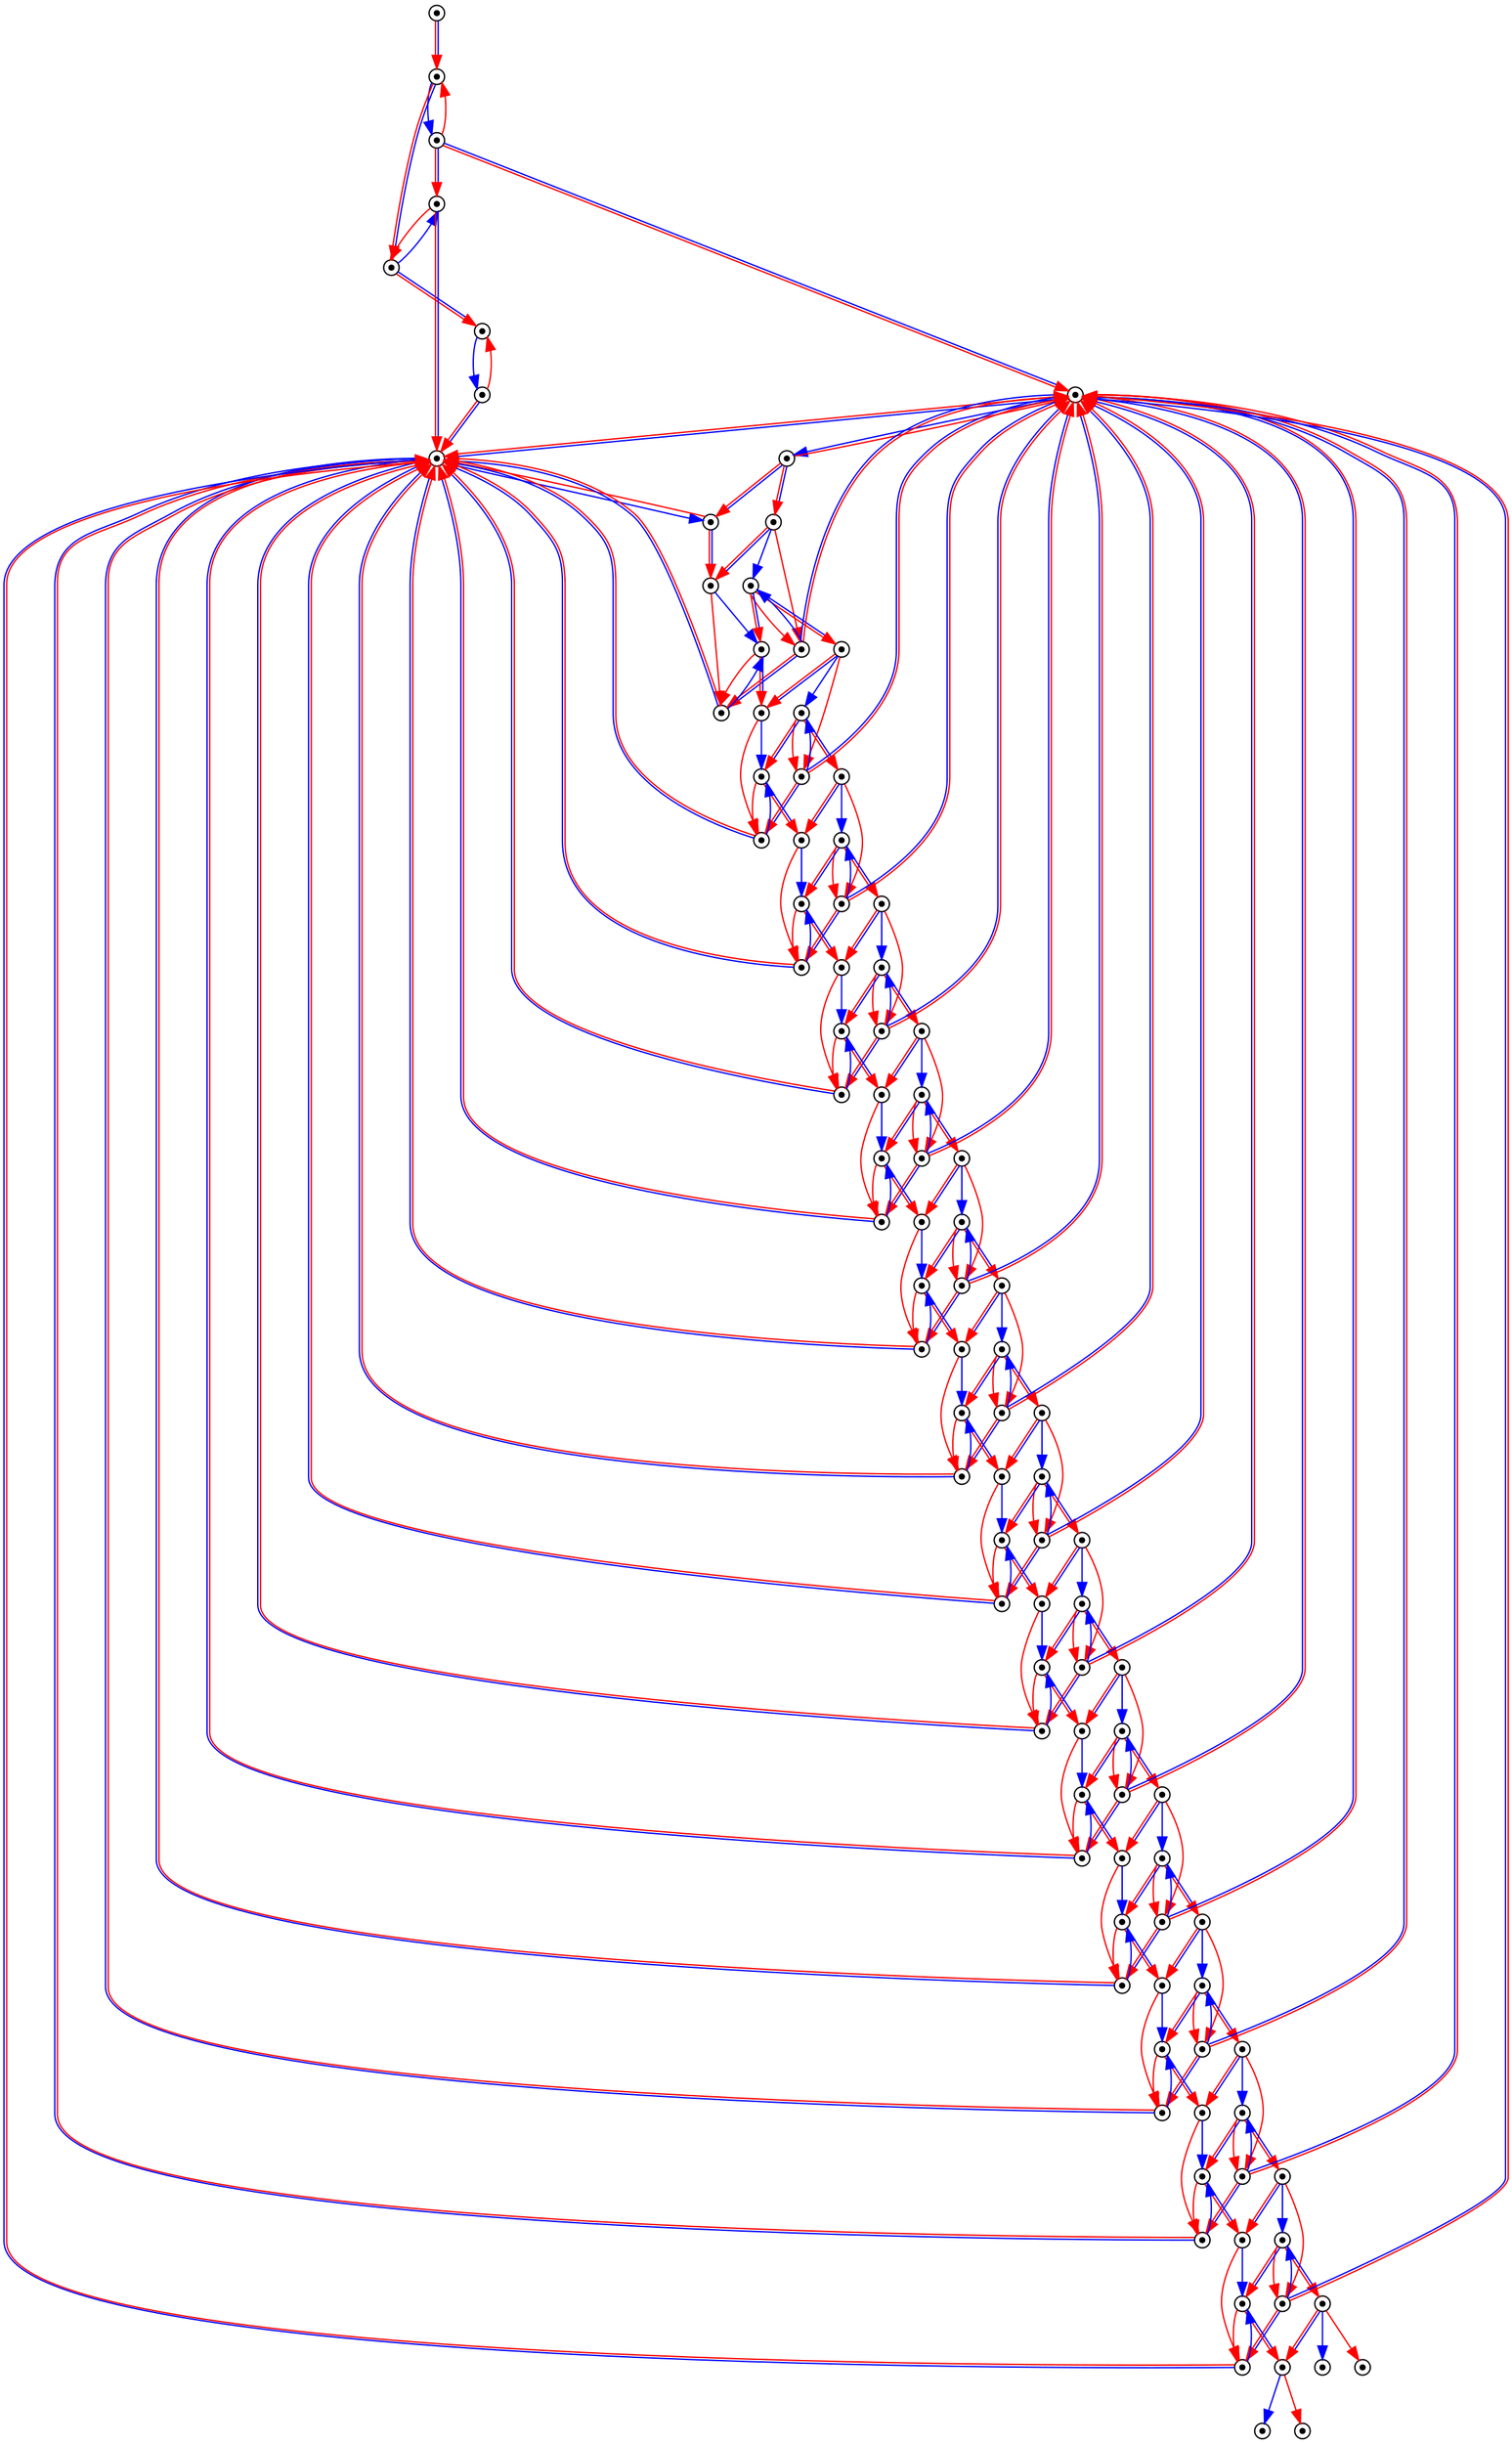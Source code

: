 digraph G {
Player1X1XGround0X1XSausage00X1XSausage20X1XIsland0X1XSausage10X1X		[ label="" shape=point peripheries=2 ];
Player1X1XGround0X1XSausage01X2XSausage20X1XIsland0X1XSausage10X1X		[ label="" shape=point peripheries=2 ];
Player1X1XGround0X1XSausage01X2XSausage20X1XIsland2X1XSausage10X1X		[ label="" shape=point peripheries=2 ];
Player1X1XGround0X1XSausage01X2XSausage21X2XIsland0X1XSausage10X1X		[ label="" shape=point peripheries=2 ];
Player1X1XGround0X1XSausage01X2XSausage21X2XIsland2X1XSausage10X1X		[ label="" shape=point peripheries=2 ];
Player1X1XGround0X1XSausage01X2XSausage20X1XIsland2X1XSausage12X2X		[ label="" shape=point peripheries=2 ];
Player1X1XGround0X1XSausage01X2XSausage21X2XIsland0X1XSausage11X0X		[ label="" shape=point peripheries=2 ];
Player1X1XGround0X1XSausage01X2XSausage21X2XIsland2X1XSausage12X2X		[ label="" shape=point peripheries=2 ];
Player1X1XGround0X1XSausage01X2XSausage20X1XIsland3X1XSausage12X2X		[ label="" shape=point peripheries=2 ];
Player1X1XGround0X1XSausage01X2XSausage21X2XIsland2X1XSausage11X0X		[ label="" shape=point peripheries=2 ];
Player1X1XGround0X1XSausage01X2XSausage21X2XIsland3X1XSausage12X2X		[ label="" shape=point peripheries=2 ];
Player1X1XGround0X1XSausage01X2XSausage20X1XIsland3X1XSausage13X2X		[ label="" shape=point peripheries=2 ];
Player1X1XGround0X1XSausage01X2XSausage21X2XIsland3X1XSausage13X2X		[ label="" shape=point peripheries=2 ];
Player1X1XGround0X1XSausage01X2XSausage20X1XIsland4X1XSausage13X2X		[ label="" shape=point peripheries=2 ];
Player1X1XGround0X1XSausage01X2XSausage20X1XIsland2X1XSausage13X2X		[ label="" shape=point peripheries=2 ];
Player1X1XGround0X1XSausage01X2XSausage21X2XIsland4X1XSausage13X2X		[ label="" shape=point peripheries=2 ];
Player1X1XGround0X1XSausage01X2XSausage21X2XIsland2X1XSausage13X2X		[ label="" shape=point peripheries=2 ];
Player1X1XGround0X1XSausage01X2XSausage20X1XIsland4X1XSausage14X2X		[ label="" shape=point peripheries=2 ];
Player1X1XGround0X1XSausage01X2XSausage21X2XIsland4X1XSausage14X2X		[ label="" shape=point peripheries=2 ];
Player1X1XGround0X1XSausage01X2XSausage20X1XIsland5X1XSausage14X2X		[ label="" shape=point peripheries=2 ];
Player1X1XGround0X1XSausage01X2XSausage20X1XIsland2X1XSausage14X2X		[ label="" shape=point peripheries=2 ];
Player1X1XGround0X1XSausage01X2XSausage21X2XIsland5X1XSausage14X2X		[ label="" shape=point peripheries=2 ];
Player1X1XGround0X1XSausage01X2XSausage21X2XIsland2X1XSausage14X2X		[ label="" shape=point peripheries=2 ];
Player1X1XGround0X1XSausage01X2XSausage20X1XIsland5X1XSausage15X2X		[ label="" shape=point peripheries=2 ];
Player1X1XGround0X1XSausage01X2XSausage21X2XIsland5X1XSausage15X2X		[ label="" shape=point peripheries=2 ];
Player1X1XGround0X1XSausage01X2XSausage20X1XIsland6X1XSausage15X2X		[ label="" shape=point peripheries=2 ];
Player1X1XGround0X1XSausage01X2XSausage20X1XIsland2X1XSausage15X2X		[ label="" shape=point peripheries=2 ];
Player1X1XGround0X1XSausage01X2XSausage21X2XIsland6X1XSausage15X2X		[ label="" shape=point peripheries=2 ];
Player1X1XGround0X1XSausage01X2XSausage21X2XIsland2X1XSausage15X2X		[ label="" shape=point peripheries=2 ];
Player1X1XGround0X1XSausage01X2XSausage20X1XIsland6X1XSausage16X2X		[ label="" shape=point peripheries=2 ];
Player1X1XGround0X1XSausage01X2XSausage21X2XIsland6X1XSausage16X2X		[ label="" shape=point peripheries=2 ];
Player1X1XGround0X1XSausage01X2XSausage20X1XIsland7X1XSausage16X2X		[ label="" shape=point peripheries=2 ];
Player1X1XGround0X1XSausage01X2XSausage20X1XIsland2X1XSausage16X2X		[ label="" shape=point peripheries=2 ];
Player1X1XGround0X1XSausage01X2XSausage21X2XIsland7X1XSausage16X2X		[ label="" shape=point peripheries=2 ];
Player1X1XGround0X1XSausage01X2XSausage21X2XIsland2X1XSausage16X2X		[ label="" shape=point peripheries=2 ];
Player1X1XGround0X1XSausage01X2XSausage20X1XIsland7X1XSausage17X2X		[ label="" shape=point peripheries=2 ];
Player1X1XGround0X1XSausage01X2XSausage21X2XIsland7X1XSausage17X2X		[ label="" shape=point peripheries=2 ];
Player1X1XGround0X1XSausage01X2XSausage20X1XIsland8X1XSausage17X2X		[ label="" shape=point peripheries=2 ];
Player1X1XGround0X1XSausage01X2XSausage20X1XIsland2X1XSausage17X2X		[ label="" shape=point peripheries=2 ];
Player1X1XGround0X1XSausage01X2XSausage21X2XIsland8X1XSausage17X2X		[ label="" shape=point peripheries=2 ];
Player1X1XGround0X1XSausage01X2XSausage21X2XIsland2X1XSausage17X2X		[ label="" shape=point peripheries=2 ];
Player1X1XGround0X1XSausage01X2XSausage20X1XIsland8X1XSausage18X2X		[ label="" shape=point peripheries=2 ];
Player1X1XGround0X1XSausage01X2XSausage21X2XIsland8X1XSausage18X2X		[ label="" shape=point peripheries=2 ];
Player1X1XGround0X1XSausage01X2XSausage20X1XIsland9X1XSausage18X2X		[ label="" shape=point peripheries=2 ];
Player1X1XGround0X1XSausage01X2XSausage20X1XIsland2X1XSausage18X2X		[ label="" shape=point peripheries=2 ];
Player1X1XGround0X1XSausage01X2XSausage21X2XIsland9X1XSausage18X2X		[ label="" shape=point peripheries=2 ];
Player1X1XGround0X1XSausage01X2XSausage21X2XIsland2X1XSausage18X2X		[ label="" shape=point peripheries=2 ];
Player1X1XGround0X1XSausage01X2XSausage20X1XIsland9X1XSausage19X2X		[ label="" shape=point peripheries=2 ];
Player1X1XGround0X1XSausage01X2XSausage21X2XIsland9X1XSausage19X2X		[ label="" shape=point peripheries=2 ];
Player1X1XGround0X1XSausage01X2XSausage20X1XIsland10X1XSausage19X2X		[ label="" shape=point peripheries=2 ];
Player1X1XGround0X1XSausage01X2XSausage20X1XIsland2X1XSausage19X2X		[ label="" shape=point peripheries=2 ];
Player1X1XGround0X1XSausage01X2XSausage21X2XIsland10X1XSausage19X2X		[ label="" shape=point peripheries=2 ];
Player1X1XGround0X1XSausage01X2XSausage21X2XIsland2X1XSausage19X2X		[ label="" shape=point peripheries=2 ];
Player1X1XGround0X1XSausage01X2XSausage20X1XIsland10X1XSausage110X2X		[ label="" shape=point peripheries=2 ];
Player1X1XGround0X1XSausage01X2XSausage21X2XIsland10X1XSausage110X2X		[ label="" shape=point peripheries=2 ];
Player1X1XGround0X1XSausage01X2XSausage20X1XIsland11X1XSausage110X2X		[ label="" shape=point peripheries=2 ];
Player1X1XGround0X1XSausage01X2XSausage20X1XIsland2X1XSausage110X2X		[ label="" shape=point peripheries=2 ];
Player1X1XGround0X1XSausage01X2XSausage21X2XIsland11X1XSausage110X2X		[ label="" shape=point peripheries=2 ];
Player1X1XGround0X1XSausage01X2XSausage21X2XIsland2X1XSausage110X2X		[ label="" shape=point peripheries=2 ];
Player1X1XGround0X1XSausage01X2XSausage20X1XIsland11X1XSausage111X2X		[ label="" shape=point peripheries=2 ];
Player1X1XGround0X1XSausage01X2XSausage21X2XIsland11X1XSausage111X2X		[ label="" shape=point peripheries=2 ];
Player1X1XGround0X1XSausage01X2XSausage20X1XIsland12X1XSausage111X2X		[ label="" shape=point peripheries=2 ];
Player1X1XGround0X1XSausage01X2XSausage20X1XIsland2X1XSausage111X2X		[ label="" shape=point peripheries=2 ];
Player1X1XGround0X1XSausage01X2XSausage21X2XIsland12X1XSausage111X2X		[ label="" shape=point peripheries=2 ];
Player1X1XGround0X1XSausage01X2XSausage21X2XIsland2X1XSausage111X2X		[ label="" shape=point peripheries=2 ];
Player1X1XGround0X1XSausage01X2XSausage20X1XIsland12X1XSausage112X2X		[ label="" shape=point peripheries=2 ];
Player1X1XGround0X1XSausage01X2XSausage21X2XIsland12X1XSausage112X2X		[ label="" shape=point peripheries=2 ];
Player1X1XGround0X1XSausage01X2XSausage20X1XIsland13X1XSausage112X2X		[ label="" shape=point peripheries=2 ];
Player1X1XGround0X1XSausage01X2XSausage20X1XIsland2X1XSausage112X2X		[ label="" shape=point peripheries=2 ];
Player1X1XGround0X1XSausage01X2XSausage21X2XIsland13X1XSausage112X2X		[ label="" shape=point peripheries=2 ];
Player1X1XGround0X1XSausage01X2XSausage21X2XIsland2X1XSausage112X2X		[ label="" shape=point peripheries=2 ];
Player1X1XGround0X1XSausage01X2XSausage20X1XIsland13X1XSausage113X2X		[ label="" shape=point peripheries=2 ];
Player1X1XGround0X1XSausage01X2XSausage21X2XIsland13X1XSausage113X2X		[ label="" shape=point peripheries=2 ];
Player1X1XGround0X1XSausage01X2XSausage20X1XIsland14X1XSausage113X2X		[ label="" shape=point peripheries=2 ];
Player1X1XGround0X1XSausage01X2XSausage20X1XIsland2X1XSausage113X2X		[ label="" shape=point peripheries=2 ];
Player1X1XGround0X1XSausage01X2XSausage21X2XIsland14X1XSausage113X2X		[ label="" shape=point peripheries=2 ];
Player1X1XGround0X1XSausage01X2XSausage21X2XIsland2X1XSausage113X2X		[ label="" shape=point peripheries=2 ];
Player1X1XGround0X1XSausage01X2XSausage20X1XIsland14X1XSausage114X2X		[ label="" shape=point peripheries=2 ];
Player1X1XGround0X1XSausage01X2XSausage21X2XIsland14X1XSausage114X2X		[ label="" shape=point peripheries=2 ];
Player1X1XGround0X1XSausage01X2XSausage20X1XIsland15X1XSausage114X2X		[ label="" shape=point peripheries=2 ];
Player1X1XGround0X1XSausage01X2XSausage20X1XIsland2X1XSausage114X2X		[ label="" shape=point peripheries=2 ];
Player1X1XGround0X1XSausage01X2XSausage21X2XIsland15X1XSausage114X2X		[ label="" shape=point peripheries=2 ];
Player1X1XGround0X1XSausage01X2XSausage21X2XIsland2X1XSausage114X2X		[ label="" shape=point peripheries=2 ];
Player1X1XGround0X1XSausage01X2XSausage20X1XIsland15X1XSausage115X2X		[ label="" shape=point peripheries=2 ];
Player1X1XGround0X1XSausage01X2XSausage21X2XIsland15X1XSausage115X2X		[ label="" shape=point peripheries=2 ];
Player1X1XGround0X1XSausage01X2XSausage20X1XIsland16X1XSausage115X2X		[ label="" shape=point peripheries=2 ];
Player1X1XGround0X1XSausage01X2XSausage20X1XIsland2X1XSausage115X2X		[ label="" shape=point peripheries=2 ];
Player1X1XGround0X1XSausage01X2XSausage21X2XIsland16X1XSausage115X2X		[ label="" shape=point peripheries=2 ];
Player1X1XGround0X1XSausage01X2XSausage21X2XIsland2X1XSausage115X2X		[ label="" shape=point peripheries=2 ];
Player1X1XGround0X1XSausage01X2XSausage20X1XIsland16X1XSausage116X2X		[ label="" shape=point peripheries=2 ];
Player1X1XGround0X1XSausage01X2XSausage21X2XIsland16X1XSausage116X2X		[ label="" shape=point peripheries=2 ];
Player1X1XGround0X1XSausage01X2XSausage20X1XIsland17X1XSausage116X2X		[ label="" shape=point peripheries=2 ];
Player1X1XGround0X1XSausage01X2XSausage20X1XIsland2X1XSausage116X2X		[ label="" shape=point peripheries=2 ];
Player1X1XGround0X1XSausage01X2XSausage21X2XIsland17X1XSausage116X2X		[ label="" shape=point peripheries=2 ];
Player1X1XGround0X1XSausage01X2XSausage21X2XIsland2X1XSausage116X2X		[ label="" shape=point peripheries=2 ];
Player1X1XGround0X1XSausage01X2XSausage20X1XIsland17X1XSausage117X2X		[ label="" shape=point peripheries=2 ];
Player1X1XGround0X1XSausage01X2XSausage21X2XIsland17X1XSausage117X2X		[ label="" shape=point peripheries=2 ];
Player1X1XGround0X1XSausage01X2XSausage20X1XIsland18X1XSausage117X2X		[ label="" shape=point peripheries=2 ];
Player1X1XGround0X1XSausage01X2XSausage20X1XIsland2X1XSausage117X2X		[ label="" shape=point peripheries=2 ];
Player1X1XGround0X1XSausage01X2XSausage21X2XIsland18X1XSausage117X2X		[ label="" shape=point peripheries=2 ];
Player1X1XGround0X1XSausage01X2XSausage21X2XIsland2X1XSausage117X2X		[ label="" shape=point peripheries=2 ];
	"Player1X1XGround0X1XSausage00X1XSausage20X1XIsland0X1XSausage10X1X" -> "Player1X1XGround0X1XSausage01X2XSausage20X1XIsland0X1XSausage10X1X"[ color="red:blue" ];
	"Player1X1XGround0X1XSausage01X2XSausage20X1XIsland0X1XSausage10X1X" -> "Player1X1XGround0X1XSausage01X2XSausage20X1XIsland2X1XSausage10X1X"[ color=blue ];
	"Player1X1XGround0X1XSausage01X2XSausage20X1XIsland0X1XSausage10X1X" -> "Player1X1XGround0X1XSausage01X2XSausage21X2XIsland0X1XSausage10X1X"[ color="red:blue" ];
	"Player1X1XGround0X1XSausage01X2XSausage20X1XIsland2X1XSausage10X1X" -> "Player1X1XGround0X1XSausage01X2XSausage20X1XIsland0X1XSausage10X1X"[ color=red ];
	"Player1X1XGround0X1XSausage01X2XSausage20X1XIsland2X1XSausage10X1X" -> "Player1X1XGround0X1XSausage01X2XSausage21X2XIsland2X1XSausage10X1X"[ color="red:blue" ];
	"Player1X1XGround0X1XSausage01X2XSausage20X1XIsland2X1XSausage10X1X" -> "Player1X1XGround0X1XSausage01X2XSausage20X1XIsland2X1XSausage12X2X"[ color="red:blue" ];
	"Player1X1XGround0X1XSausage01X2XSausage21X2XIsland0X1XSausage10X1X" -> "Player1X1XGround0X1XSausage01X2XSausage21X2XIsland2X1XSausage10X1X"[ color=blue ];
	"Player1X1XGround0X1XSausage01X2XSausage21X2XIsland0X1XSausage10X1X" -> "Player1X1XGround0X1XSausage01X2XSausage21X2XIsland0X1XSausage11X0X"[ color="red:blue" ];
	"Player1X1XGround0X1XSausage01X2XSausage21X2XIsland2X1XSausage10X1X" -> "Player1X1XGround0X1XSausage01X2XSausage21X2XIsland0X1XSausage10X1X"[ color=red ];
	"Player1X1XGround0X1XSausage01X2XSausage21X2XIsland2X1XSausage10X1X" -> "Player1X1XGround0X1XSausage01X2XSausage21X2XIsland2X1XSausage12X2X"[ color="red:blue" ];
	"Player1X1XGround0X1XSausage01X2XSausage20X1XIsland2X1XSausage12X2X" -> "Player1X1XGround0X1XSausage01X2XSausage20X1XIsland3X1XSausage12X2X"[ color=blue ];
	"Player1X1XGround0X1XSausage01X2XSausage20X1XIsland2X1XSausage12X2X" -> "Player1X1XGround0X1XSausage01X2XSausage21X2XIsland2X1XSausage12X2X"[ color="red:blue" ];
	"Player1X1XGround0X1XSausage01X2XSausage21X2XIsland0X1XSausage11X0X" -> "Player1X1XGround0X1XSausage01X2XSausage21X2XIsland2X1XSausage11X0X"[ color=blue ];
	"Player1X1XGround0X1XSausage01X2XSausage21X2XIsland2X1XSausage12X2X" -> "Player1X1XGround0X1XSausage01X2XSausage21X2XIsland3X1XSausage12X2X"[ color=blue ];
	"Player1X1XGround0X1XSausage01X2XSausage20X1XIsland3X1XSausage12X2X" -> "Player1X1XGround0X1XSausage01X2XSausage20X1XIsland2X1XSausage12X2X"[ color=red ];
	"Player1X1XGround0X1XSausage01X2XSausage20X1XIsland3X1XSausage12X2X" -> "Player1X1XGround0X1XSausage01X2XSausage21X2XIsland3X1XSausage12X2X"[ color="red:blue" ];
	"Player1X1XGround0X1XSausage01X2XSausage20X1XIsland3X1XSausage12X2X" -> "Player1X1XGround0X1XSausage01X2XSausage20X1XIsland3X1XSausage13X2X"[ color="red:blue" ];
	"Player1X1XGround0X1XSausage01X2XSausage21X2XIsland2X1XSausage11X0X" -> "Player1X1XGround0X1XSausage01X2XSausage21X2XIsland0X1XSausage11X0X"[ color=red ];
	"Player1X1XGround0X1XSausage01X2XSausage21X2XIsland2X1XSausage11X0X" -> "Player1X1XGround0X1XSausage01X2XSausage21X2XIsland2X1XSausage12X2X"[ color="red:blue" ];
	"Player1X1XGround0X1XSausage01X2XSausage21X2XIsland3X1XSausage12X2X" -> "Player1X1XGround0X1XSausage01X2XSausage21X2XIsland2X1XSausage12X2X"[ color=red ];
	"Player1X1XGround0X1XSausage01X2XSausage21X2XIsland3X1XSausage12X2X" -> "Player1X1XGround0X1XSausage01X2XSausage21X2XIsland3X1XSausage13X2X"[ color="red:blue" ];
	"Player1X1XGround0X1XSausage01X2XSausage20X1XIsland3X1XSausage13X2X" -> "Player1X1XGround0X1XSausage01X2XSausage20X1XIsland4X1XSausage13X2X"[ color=blue ];
	"Player1X1XGround0X1XSausage01X2XSausage20X1XIsland3X1XSausage13X2X" -> "Player1X1XGround0X1XSausage01X2XSausage20X1XIsland2X1XSausage13X2X"[ color=red ];
	"Player1X1XGround0X1XSausage01X2XSausage20X1XIsland3X1XSausage13X2X" -> "Player1X1XGround0X1XSausage01X2XSausage21X2XIsland3X1XSausage13X2X"[ color="red:blue" ];
	"Player1X1XGround0X1XSausage01X2XSausage21X2XIsland3X1XSausage13X2X" -> "Player1X1XGround0X1XSausage01X2XSausage21X2XIsland4X1XSausage13X2X"[ color=blue ];
	"Player1X1XGround0X1XSausage01X2XSausage21X2XIsland3X1XSausage13X2X" -> "Player1X1XGround0X1XSausage01X2XSausage21X2XIsland2X1XSausage13X2X"[ color=red ];
	"Player1X1XGround0X1XSausage01X2XSausage20X1XIsland4X1XSausage13X2X" -> "Player1X1XGround0X1XSausage01X2XSausage20X1XIsland2X1XSausage13X2X"[ color=red ];
	"Player1X1XGround0X1XSausage01X2XSausage20X1XIsland4X1XSausage13X2X" -> "Player1X1XGround0X1XSausage01X2XSausage21X2XIsland4X1XSausage13X2X"[ color="red:blue" ];
	"Player1X1XGround0X1XSausage01X2XSausage20X1XIsland4X1XSausage13X2X" -> "Player1X1XGround0X1XSausage01X2XSausage20X1XIsland4X1XSausage14X2X"[ color="red:blue" ];
	"Player1X1XGround0X1XSausage01X2XSausage20X1XIsland2X1XSausage13X2X" -> "Player1X1XGround0X1XSausage01X2XSausage20X1XIsland4X1XSausage13X2X"[ color=blue ];
	"Player1X1XGround0X1XSausage01X2XSausage20X1XIsland2X1XSausage13X2X" -> "Player1X1XGround0X1XSausage01X2XSausage21X2XIsland2X1XSausage13X2X"[ color="red:blue" ];
	"Player1X1XGround0X1XSausage01X2XSausage20X1XIsland2X1XSausage13X2X" -> "Player1X1XGround0X1XSausage01X2XSausage20X1XIsland2X1XSausage12X2X"[ color="red:blue" ];
	"Player1X1XGround0X1XSausage01X2XSausage21X2XIsland4X1XSausage13X2X" -> "Player1X1XGround0X1XSausage01X2XSausage21X2XIsland2X1XSausage13X2X"[ color=red ];
	"Player1X1XGround0X1XSausage01X2XSausage21X2XIsland4X1XSausage13X2X" -> "Player1X1XGround0X1XSausage01X2XSausage21X2XIsland4X1XSausage14X2X"[ color="red:blue" ];
	"Player1X1XGround0X1XSausage01X2XSausage21X2XIsland2X1XSausage13X2X" -> "Player1X1XGround0X1XSausage01X2XSausage21X2XIsland4X1XSausage13X2X"[ color=blue ];
	"Player1X1XGround0X1XSausage01X2XSausage21X2XIsland2X1XSausage13X2X" -> "Player1X1XGround0X1XSausage01X2XSausage21X2XIsland2X1XSausage12X2X"[ color="red:blue" ];
	"Player1X1XGround0X1XSausage01X2XSausage20X1XIsland4X1XSausage14X2X" -> "Player1X1XGround0X1XSausage01X2XSausage20X1XIsland5X1XSausage14X2X"[ color=blue ];
	"Player1X1XGround0X1XSausage01X2XSausage20X1XIsland4X1XSausage14X2X" -> "Player1X1XGround0X1XSausage01X2XSausage20X1XIsland2X1XSausage14X2X"[ color=red ];
	"Player1X1XGround0X1XSausage01X2XSausage20X1XIsland4X1XSausage14X2X" -> "Player1X1XGround0X1XSausage01X2XSausage21X2XIsland4X1XSausage14X2X"[ color="red:blue" ];
	"Player1X1XGround0X1XSausage01X2XSausage21X2XIsland4X1XSausage14X2X" -> "Player1X1XGround0X1XSausage01X2XSausage21X2XIsland5X1XSausage14X2X"[ color=blue ];
	"Player1X1XGround0X1XSausage01X2XSausage21X2XIsland4X1XSausage14X2X" -> "Player1X1XGround0X1XSausage01X2XSausage21X2XIsland2X1XSausage14X2X"[ color=red ];
	"Player1X1XGround0X1XSausage01X2XSausage20X1XIsland5X1XSausage14X2X" -> "Player1X1XGround0X1XSausage01X2XSausage20X1XIsland2X1XSausage14X2X"[ color=red ];
	"Player1X1XGround0X1XSausage01X2XSausage20X1XIsland5X1XSausage14X2X" -> "Player1X1XGround0X1XSausage01X2XSausage21X2XIsland5X1XSausage14X2X"[ color="red:blue" ];
	"Player1X1XGround0X1XSausage01X2XSausage20X1XIsland5X1XSausage14X2X" -> "Player1X1XGround0X1XSausage01X2XSausage20X1XIsland5X1XSausage15X2X"[ color="red:blue" ];
	"Player1X1XGround0X1XSausage01X2XSausage20X1XIsland2X1XSausage14X2X" -> "Player1X1XGround0X1XSausage01X2XSausage20X1XIsland5X1XSausage14X2X"[ color=blue ];
	"Player1X1XGround0X1XSausage01X2XSausage20X1XIsland2X1XSausage14X2X" -> "Player1X1XGround0X1XSausage01X2XSausage21X2XIsland2X1XSausage14X2X"[ color="red:blue" ];
	"Player1X1XGround0X1XSausage01X2XSausage20X1XIsland2X1XSausage14X2X" -> "Player1X1XGround0X1XSausage01X2XSausage20X1XIsland2X1XSausage12X2X"[ color="red:blue" ];
	"Player1X1XGround0X1XSausage01X2XSausage21X2XIsland5X1XSausage14X2X" -> "Player1X1XGround0X1XSausage01X2XSausage21X2XIsland2X1XSausage14X2X"[ color=red ];
	"Player1X1XGround0X1XSausage01X2XSausage21X2XIsland5X1XSausage14X2X" -> "Player1X1XGround0X1XSausage01X2XSausage21X2XIsland5X1XSausage15X2X"[ color="red:blue" ];
	"Player1X1XGround0X1XSausage01X2XSausage21X2XIsland2X1XSausage14X2X" -> "Player1X1XGround0X1XSausage01X2XSausage21X2XIsland5X1XSausage14X2X"[ color=blue ];
	"Player1X1XGround0X1XSausage01X2XSausage21X2XIsland2X1XSausage14X2X" -> "Player1X1XGround0X1XSausage01X2XSausage21X2XIsland2X1XSausage12X2X"[ color="red:blue" ];
	"Player1X1XGround0X1XSausage01X2XSausage20X1XIsland5X1XSausage15X2X" -> "Player1X1XGround0X1XSausage01X2XSausage20X1XIsland6X1XSausage15X2X"[ color=blue ];
	"Player1X1XGround0X1XSausage01X2XSausage20X1XIsland5X1XSausage15X2X" -> "Player1X1XGround0X1XSausage01X2XSausage20X1XIsland2X1XSausage15X2X"[ color=red ];
	"Player1X1XGround0X1XSausage01X2XSausage20X1XIsland5X1XSausage15X2X" -> "Player1X1XGround0X1XSausage01X2XSausage21X2XIsland5X1XSausage15X2X"[ color="red:blue" ];
	"Player1X1XGround0X1XSausage01X2XSausage21X2XIsland5X1XSausage15X2X" -> "Player1X1XGround0X1XSausage01X2XSausage21X2XIsland6X1XSausage15X2X"[ color=blue ];
	"Player1X1XGround0X1XSausage01X2XSausage21X2XIsland5X1XSausage15X2X" -> "Player1X1XGround0X1XSausage01X2XSausage21X2XIsland2X1XSausage15X2X"[ color=red ];
	"Player1X1XGround0X1XSausage01X2XSausage20X1XIsland6X1XSausage15X2X" -> "Player1X1XGround0X1XSausage01X2XSausage20X1XIsland2X1XSausage15X2X"[ color=red ];
	"Player1X1XGround0X1XSausage01X2XSausage20X1XIsland6X1XSausage15X2X" -> "Player1X1XGround0X1XSausage01X2XSausage21X2XIsland6X1XSausage15X2X"[ color="red:blue" ];
	"Player1X1XGround0X1XSausage01X2XSausage20X1XIsland6X1XSausage15X2X" -> "Player1X1XGround0X1XSausage01X2XSausage20X1XIsland6X1XSausage16X2X"[ color="red:blue" ];
	"Player1X1XGround0X1XSausage01X2XSausage20X1XIsland2X1XSausage15X2X" -> "Player1X1XGround0X1XSausage01X2XSausage20X1XIsland6X1XSausage15X2X"[ color=blue ];
	"Player1X1XGround0X1XSausage01X2XSausage20X1XIsland2X1XSausage15X2X" -> "Player1X1XGround0X1XSausage01X2XSausage21X2XIsland2X1XSausage15X2X"[ color="red:blue" ];
	"Player1X1XGround0X1XSausage01X2XSausage20X1XIsland2X1XSausage15X2X" -> "Player1X1XGround0X1XSausage01X2XSausage20X1XIsland2X1XSausage12X2X"[ color="red:blue" ];
	"Player1X1XGround0X1XSausage01X2XSausage21X2XIsland6X1XSausage15X2X" -> "Player1X1XGround0X1XSausage01X2XSausage21X2XIsland2X1XSausage15X2X"[ color=red ];
	"Player1X1XGround0X1XSausage01X2XSausage21X2XIsland6X1XSausage15X2X" -> "Player1X1XGround0X1XSausage01X2XSausage21X2XIsland6X1XSausage16X2X"[ color="red:blue" ];
	"Player1X1XGround0X1XSausage01X2XSausage21X2XIsland2X1XSausage15X2X" -> "Player1X1XGround0X1XSausage01X2XSausage21X2XIsland6X1XSausage15X2X"[ color=blue ];
	"Player1X1XGround0X1XSausage01X2XSausage21X2XIsland2X1XSausage15X2X" -> "Player1X1XGround0X1XSausage01X2XSausage21X2XIsland2X1XSausage12X2X"[ color="red:blue" ];
	"Player1X1XGround0X1XSausage01X2XSausage20X1XIsland6X1XSausage16X2X" -> "Player1X1XGround0X1XSausage01X2XSausage20X1XIsland7X1XSausage16X2X"[ color=blue ];
	"Player1X1XGround0X1XSausage01X2XSausage20X1XIsland6X1XSausage16X2X" -> "Player1X1XGround0X1XSausage01X2XSausage20X1XIsland2X1XSausage16X2X"[ color=red ];
	"Player1X1XGround0X1XSausage01X2XSausage20X1XIsland6X1XSausage16X2X" -> "Player1X1XGround0X1XSausage01X2XSausage21X2XIsland6X1XSausage16X2X"[ color="red:blue" ];
	"Player1X1XGround0X1XSausage01X2XSausage21X2XIsland6X1XSausage16X2X" -> "Player1X1XGround0X1XSausage01X2XSausage21X2XIsland7X1XSausage16X2X"[ color=blue ];
	"Player1X1XGround0X1XSausage01X2XSausage21X2XIsland6X1XSausage16X2X" -> "Player1X1XGround0X1XSausage01X2XSausage21X2XIsland2X1XSausage16X2X"[ color=red ];
	"Player1X1XGround0X1XSausage01X2XSausage20X1XIsland7X1XSausage16X2X" -> "Player1X1XGround0X1XSausage01X2XSausage20X1XIsland2X1XSausage16X2X"[ color=red ];
	"Player1X1XGround0X1XSausage01X2XSausage20X1XIsland7X1XSausage16X2X" -> "Player1X1XGround0X1XSausage01X2XSausage21X2XIsland7X1XSausage16X2X"[ color="red:blue" ];
	"Player1X1XGround0X1XSausage01X2XSausage20X1XIsland7X1XSausage16X2X" -> "Player1X1XGround0X1XSausage01X2XSausage20X1XIsland7X1XSausage17X2X"[ color="red:blue" ];
	"Player1X1XGround0X1XSausage01X2XSausage20X1XIsland2X1XSausage16X2X" -> "Player1X1XGround0X1XSausage01X2XSausage20X1XIsland7X1XSausage16X2X"[ color=blue ];
	"Player1X1XGround0X1XSausage01X2XSausage20X1XIsland2X1XSausage16X2X" -> "Player1X1XGround0X1XSausage01X2XSausage21X2XIsland2X1XSausage16X2X"[ color="red:blue" ];
	"Player1X1XGround0X1XSausage01X2XSausage20X1XIsland2X1XSausage16X2X" -> "Player1X1XGround0X1XSausage01X2XSausage20X1XIsland2X1XSausage12X2X"[ color="red:blue" ];
	"Player1X1XGround0X1XSausage01X2XSausage21X2XIsland7X1XSausage16X2X" -> "Player1X1XGround0X1XSausage01X2XSausage21X2XIsland2X1XSausage16X2X"[ color=red ];
	"Player1X1XGround0X1XSausage01X2XSausage21X2XIsland7X1XSausage16X2X" -> "Player1X1XGround0X1XSausage01X2XSausage21X2XIsland7X1XSausage17X2X"[ color="red:blue" ];
	"Player1X1XGround0X1XSausage01X2XSausage21X2XIsland2X1XSausage16X2X" -> "Player1X1XGround0X1XSausage01X2XSausage21X2XIsland7X1XSausage16X2X"[ color=blue ];
	"Player1X1XGround0X1XSausage01X2XSausage21X2XIsland2X1XSausage16X2X" -> "Player1X1XGround0X1XSausage01X2XSausage21X2XIsland2X1XSausage12X2X"[ color="red:blue" ];
	"Player1X1XGround0X1XSausage01X2XSausage20X1XIsland7X1XSausage17X2X" -> "Player1X1XGround0X1XSausage01X2XSausage20X1XIsland8X1XSausage17X2X"[ color=blue ];
	"Player1X1XGround0X1XSausage01X2XSausage20X1XIsland7X1XSausage17X2X" -> "Player1X1XGround0X1XSausage01X2XSausage20X1XIsland2X1XSausage17X2X"[ color=red ];
	"Player1X1XGround0X1XSausage01X2XSausage20X1XIsland7X1XSausage17X2X" -> "Player1X1XGround0X1XSausage01X2XSausage21X2XIsland7X1XSausage17X2X"[ color="red:blue" ];
	"Player1X1XGround0X1XSausage01X2XSausage21X2XIsland7X1XSausage17X2X" -> "Player1X1XGround0X1XSausage01X2XSausage21X2XIsland8X1XSausage17X2X"[ color=blue ];
	"Player1X1XGround0X1XSausage01X2XSausage21X2XIsland7X1XSausage17X2X" -> "Player1X1XGround0X1XSausage01X2XSausage21X2XIsland2X1XSausage17X2X"[ color=red ];
	"Player1X1XGround0X1XSausage01X2XSausage20X1XIsland8X1XSausage17X2X" -> "Player1X1XGround0X1XSausage01X2XSausage20X1XIsland2X1XSausage17X2X"[ color=red ];
	"Player1X1XGround0X1XSausage01X2XSausage20X1XIsland8X1XSausage17X2X" -> "Player1X1XGround0X1XSausage01X2XSausage21X2XIsland8X1XSausage17X2X"[ color="red:blue" ];
	"Player1X1XGround0X1XSausage01X2XSausage20X1XIsland8X1XSausage17X2X" -> "Player1X1XGround0X1XSausage01X2XSausage20X1XIsland8X1XSausage18X2X"[ color="red:blue" ];
	"Player1X1XGround0X1XSausage01X2XSausage20X1XIsland2X1XSausage17X2X" -> "Player1X1XGround0X1XSausage01X2XSausage20X1XIsland8X1XSausage17X2X"[ color=blue ];
	"Player1X1XGround0X1XSausage01X2XSausage20X1XIsland2X1XSausage17X2X" -> "Player1X1XGround0X1XSausage01X2XSausage21X2XIsland2X1XSausage17X2X"[ color="red:blue" ];
	"Player1X1XGround0X1XSausage01X2XSausage20X1XIsland2X1XSausage17X2X" -> "Player1X1XGround0X1XSausage01X2XSausage20X1XIsland2X1XSausage12X2X"[ color="red:blue" ];
	"Player1X1XGround0X1XSausage01X2XSausage21X2XIsland8X1XSausage17X2X" -> "Player1X1XGround0X1XSausage01X2XSausage21X2XIsland2X1XSausage17X2X"[ color=red ];
	"Player1X1XGround0X1XSausage01X2XSausage21X2XIsland8X1XSausage17X2X" -> "Player1X1XGround0X1XSausage01X2XSausage21X2XIsland8X1XSausage18X2X"[ color="red:blue" ];
	"Player1X1XGround0X1XSausage01X2XSausage21X2XIsland2X1XSausage17X2X" -> "Player1X1XGround0X1XSausage01X2XSausage21X2XIsland8X1XSausage17X2X"[ color=blue ];
	"Player1X1XGround0X1XSausage01X2XSausage21X2XIsland2X1XSausage17X2X" -> "Player1X1XGround0X1XSausage01X2XSausage21X2XIsland2X1XSausage12X2X"[ color="red:blue" ];
	"Player1X1XGround0X1XSausage01X2XSausage20X1XIsland8X1XSausage18X2X" -> "Player1X1XGround0X1XSausage01X2XSausage20X1XIsland9X1XSausage18X2X"[ color=blue ];
	"Player1X1XGround0X1XSausage01X2XSausage20X1XIsland8X1XSausage18X2X" -> "Player1X1XGround0X1XSausage01X2XSausage20X1XIsland2X1XSausage18X2X"[ color=red ];
	"Player1X1XGround0X1XSausage01X2XSausage20X1XIsland8X1XSausage18X2X" -> "Player1X1XGround0X1XSausage01X2XSausage21X2XIsland8X1XSausage18X2X"[ color="red:blue" ];
	"Player1X1XGround0X1XSausage01X2XSausage21X2XIsland8X1XSausage18X2X" -> "Player1X1XGround0X1XSausage01X2XSausage21X2XIsland9X1XSausage18X2X"[ color=blue ];
	"Player1X1XGround0X1XSausage01X2XSausage21X2XIsland8X1XSausage18X2X" -> "Player1X1XGround0X1XSausage01X2XSausage21X2XIsland2X1XSausage18X2X"[ color=red ];
	"Player1X1XGround0X1XSausage01X2XSausage20X1XIsland9X1XSausage18X2X" -> "Player1X1XGround0X1XSausage01X2XSausage20X1XIsland2X1XSausage18X2X"[ color=red ];
	"Player1X1XGround0X1XSausage01X2XSausage20X1XIsland9X1XSausage18X2X" -> "Player1X1XGround0X1XSausage01X2XSausage21X2XIsland9X1XSausage18X2X"[ color="red:blue" ];
	"Player1X1XGround0X1XSausage01X2XSausage20X1XIsland9X1XSausage18X2X" -> "Player1X1XGround0X1XSausage01X2XSausage20X1XIsland9X1XSausage19X2X"[ color="red:blue" ];
	"Player1X1XGround0X1XSausage01X2XSausage20X1XIsland2X1XSausage18X2X" -> "Player1X1XGround0X1XSausage01X2XSausage20X1XIsland9X1XSausage18X2X"[ color=blue ];
	"Player1X1XGround0X1XSausage01X2XSausage20X1XIsland2X1XSausage18X2X" -> "Player1X1XGround0X1XSausage01X2XSausage21X2XIsland2X1XSausage18X2X"[ color="red:blue" ];
	"Player1X1XGround0X1XSausage01X2XSausage20X1XIsland2X1XSausage18X2X" -> "Player1X1XGround0X1XSausage01X2XSausage20X1XIsland2X1XSausage12X2X"[ color="red:blue" ];
	"Player1X1XGround0X1XSausage01X2XSausage21X2XIsland9X1XSausage18X2X" -> "Player1X1XGround0X1XSausage01X2XSausage21X2XIsland2X1XSausage18X2X"[ color=red ];
	"Player1X1XGround0X1XSausage01X2XSausage21X2XIsland9X1XSausage18X2X" -> "Player1X1XGround0X1XSausage01X2XSausage21X2XIsland9X1XSausage19X2X"[ color="red:blue" ];
	"Player1X1XGround0X1XSausage01X2XSausage21X2XIsland2X1XSausage18X2X" -> "Player1X1XGround0X1XSausage01X2XSausage21X2XIsland9X1XSausage18X2X"[ color=blue ];
	"Player1X1XGround0X1XSausage01X2XSausage21X2XIsland2X1XSausage18X2X" -> "Player1X1XGround0X1XSausage01X2XSausage21X2XIsland2X1XSausage12X2X"[ color="red:blue" ];
	"Player1X1XGround0X1XSausage01X2XSausage20X1XIsland9X1XSausage19X2X" -> "Player1X1XGround0X1XSausage01X2XSausage20X1XIsland10X1XSausage19X2X"[ color=blue ];
	"Player1X1XGround0X1XSausage01X2XSausage20X1XIsland9X1XSausage19X2X" -> "Player1X1XGround0X1XSausage01X2XSausage20X1XIsland2X1XSausage19X2X"[ color=red ];
	"Player1X1XGround0X1XSausage01X2XSausage20X1XIsland9X1XSausage19X2X" -> "Player1X1XGround0X1XSausage01X2XSausage21X2XIsland9X1XSausage19X2X"[ color="red:blue" ];
	"Player1X1XGround0X1XSausage01X2XSausage21X2XIsland9X1XSausage19X2X" -> "Player1X1XGround0X1XSausage01X2XSausage21X2XIsland10X1XSausage19X2X"[ color=blue ];
	"Player1X1XGround0X1XSausage01X2XSausage21X2XIsland9X1XSausage19X2X" -> "Player1X1XGround0X1XSausage01X2XSausage21X2XIsland2X1XSausage19X2X"[ color=red ];
	"Player1X1XGround0X1XSausage01X2XSausage20X1XIsland10X1XSausage19X2X" -> "Player1X1XGround0X1XSausage01X2XSausage20X1XIsland2X1XSausage19X2X"[ color=red ];
	"Player1X1XGround0X1XSausage01X2XSausage20X1XIsland10X1XSausage19X2X" -> "Player1X1XGround0X1XSausage01X2XSausage21X2XIsland10X1XSausage19X2X"[ color="red:blue" ];
	"Player1X1XGround0X1XSausage01X2XSausage20X1XIsland10X1XSausage19X2X" -> "Player1X1XGround0X1XSausage01X2XSausage20X1XIsland10X1XSausage110X2X"[ color="red:blue" ];
	"Player1X1XGround0X1XSausage01X2XSausage20X1XIsland2X1XSausage19X2X" -> "Player1X1XGround0X1XSausage01X2XSausage20X1XIsland10X1XSausage19X2X"[ color=blue ];
	"Player1X1XGround0X1XSausage01X2XSausage20X1XIsland2X1XSausage19X2X" -> "Player1X1XGround0X1XSausage01X2XSausage21X2XIsland2X1XSausage19X2X"[ color="red:blue" ];
	"Player1X1XGround0X1XSausage01X2XSausage20X1XIsland2X1XSausage19X2X" -> "Player1X1XGround0X1XSausage01X2XSausage20X1XIsland2X1XSausage12X2X"[ color="red:blue" ];
	"Player1X1XGround0X1XSausage01X2XSausage21X2XIsland10X1XSausage19X2X" -> "Player1X1XGround0X1XSausage01X2XSausage21X2XIsland2X1XSausage19X2X"[ color=red ];
	"Player1X1XGround0X1XSausage01X2XSausage21X2XIsland10X1XSausage19X2X" -> "Player1X1XGround0X1XSausage01X2XSausage21X2XIsland10X1XSausage110X2X"[ color="red:blue" ];
	"Player1X1XGround0X1XSausage01X2XSausage21X2XIsland2X1XSausage19X2X" -> "Player1X1XGround0X1XSausage01X2XSausage21X2XIsland10X1XSausage19X2X"[ color=blue ];
	"Player1X1XGround0X1XSausage01X2XSausage21X2XIsland2X1XSausage19X2X" -> "Player1X1XGround0X1XSausage01X2XSausage21X2XIsland2X1XSausage12X2X"[ color="red:blue" ];
	"Player1X1XGround0X1XSausage01X2XSausage20X1XIsland10X1XSausage110X2X" -> "Player1X1XGround0X1XSausage01X2XSausage20X1XIsland11X1XSausage110X2X"[ color=blue ];
	"Player1X1XGround0X1XSausage01X2XSausage20X1XIsland10X1XSausage110X2X" -> "Player1X1XGround0X1XSausage01X2XSausage20X1XIsland2X1XSausage110X2X"[ color=red ];
	"Player1X1XGround0X1XSausage01X2XSausage20X1XIsland10X1XSausage110X2X" -> "Player1X1XGround0X1XSausage01X2XSausage21X2XIsland10X1XSausage110X2X"[ color="red:blue" ];
	"Player1X1XGround0X1XSausage01X2XSausage21X2XIsland10X1XSausage110X2X" -> "Player1X1XGround0X1XSausage01X2XSausage21X2XIsland11X1XSausage110X2X"[ color=blue ];
	"Player1X1XGround0X1XSausage01X2XSausage21X2XIsland10X1XSausage110X2X" -> "Player1X1XGround0X1XSausage01X2XSausage21X2XIsland2X1XSausage110X2X"[ color=red ];
	"Player1X1XGround0X1XSausage01X2XSausage20X1XIsland11X1XSausage110X2X" -> "Player1X1XGround0X1XSausage01X2XSausage20X1XIsland2X1XSausage110X2X"[ color=red ];
	"Player1X1XGround0X1XSausage01X2XSausage20X1XIsland11X1XSausage110X2X" -> "Player1X1XGround0X1XSausage01X2XSausage21X2XIsland11X1XSausage110X2X"[ color="red:blue" ];
	"Player1X1XGround0X1XSausage01X2XSausage20X1XIsland11X1XSausage110X2X" -> "Player1X1XGround0X1XSausage01X2XSausage20X1XIsland11X1XSausage111X2X"[ color="red:blue" ];
	"Player1X1XGround0X1XSausage01X2XSausage20X1XIsland2X1XSausage110X2X" -> "Player1X1XGround0X1XSausage01X2XSausage20X1XIsland11X1XSausage110X2X"[ color=blue ];
	"Player1X1XGround0X1XSausage01X2XSausage20X1XIsland2X1XSausage110X2X" -> "Player1X1XGround0X1XSausage01X2XSausage21X2XIsland2X1XSausage110X2X"[ color="red:blue" ];
	"Player1X1XGround0X1XSausage01X2XSausage20X1XIsland2X1XSausage110X2X" -> "Player1X1XGround0X1XSausage01X2XSausage20X1XIsland2X1XSausage12X2X"[ color="red:blue" ];
	"Player1X1XGround0X1XSausage01X2XSausage21X2XIsland11X1XSausage110X2X" -> "Player1X1XGround0X1XSausage01X2XSausage21X2XIsland2X1XSausage110X2X"[ color=red ];
	"Player1X1XGround0X1XSausage01X2XSausage21X2XIsland11X1XSausage110X2X" -> "Player1X1XGround0X1XSausage01X2XSausage21X2XIsland11X1XSausage111X2X"[ color="red:blue" ];
	"Player1X1XGround0X1XSausage01X2XSausage21X2XIsland2X1XSausage110X2X" -> "Player1X1XGround0X1XSausage01X2XSausage21X2XIsland11X1XSausage110X2X"[ color=blue ];
	"Player1X1XGround0X1XSausage01X2XSausage21X2XIsland2X1XSausage110X2X" -> "Player1X1XGround0X1XSausage01X2XSausage21X2XIsland2X1XSausage12X2X"[ color="red:blue" ];
	"Player1X1XGround0X1XSausage01X2XSausage20X1XIsland11X1XSausage111X2X" -> "Player1X1XGround0X1XSausage01X2XSausage20X1XIsland12X1XSausage111X2X"[ color=blue ];
	"Player1X1XGround0X1XSausage01X2XSausage20X1XIsland11X1XSausage111X2X" -> "Player1X1XGround0X1XSausage01X2XSausage20X1XIsland2X1XSausage111X2X"[ color=red ];
	"Player1X1XGround0X1XSausage01X2XSausage20X1XIsland11X1XSausage111X2X" -> "Player1X1XGround0X1XSausage01X2XSausage21X2XIsland11X1XSausage111X2X"[ color="red:blue" ];
	"Player1X1XGround0X1XSausage01X2XSausage21X2XIsland11X1XSausage111X2X" -> "Player1X1XGround0X1XSausage01X2XSausage21X2XIsland12X1XSausage111X2X"[ color=blue ];
	"Player1X1XGround0X1XSausage01X2XSausage21X2XIsland11X1XSausage111X2X" -> "Player1X1XGround0X1XSausage01X2XSausage21X2XIsland2X1XSausage111X2X"[ color=red ];
	"Player1X1XGround0X1XSausage01X2XSausage20X1XIsland12X1XSausage111X2X" -> "Player1X1XGround0X1XSausage01X2XSausage20X1XIsland2X1XSausage111X2X"[ color=red ];
	"Player1X1XGround0X1XSausage01X2XSausage20X1XIsland12X1XSausage111X2X" -> "Player1X1XGround0X1XSausage01X2XSausage21X2XIsland12X1XSausage111X2X"[ color="red:blue" ];
	"Player1X1XGround0X1XSausage01X2XSausage20X1XIsland12X1XSausage111X2X" -> "Player1X1XGround0X1XSausage01X2XSausage20X1XIsland12X1XSausage112X2X"[ color="red:blue" ];
	"Player1X1XGround0X1XSausage01X2XSausage20X1XIsland2X1XSausage111X2X" -> "Player1X1XGround0X1XSausage01X2XSausage20X1XIsland12X1XSausage111X2X"[ color=blue ];
	"Player1X1XGround0X1XSausage01X2XSausage20X1XIsland2X1XSausage111X2X" -> "Player1X1XGround0X1XSausage01X2XSausage21X2XIsland2X1XSausage111X2X"[ color="red:blue" ];
	"Player1X1XGround0X1XSausage01X2XSausage20X1XIsland2X1XSausage111X2X" -> "Player1X1XGround0X1XSausage01X2XSausage20X1XIsland2X1XSausage12X2X"[ color="red:blue" ];
	"Player1X1XGround0X1XSausage01X2XSausage21X2XIsland12X1XSausage111X2X" -> "Player1X1XGround0X1XSausage01X2XSausage21X2XIsland2X1XSausage111X2X"[ color=red ];
	"Player1X1XGround0X1XSausage01X2XSausage21X2XIsland12X1XSausage111X2X" -> "Player1X1XGround0X1XSausage01X2XSausage21X2XIsland12X1XSausage112X2X"[ color="red:blue" ];
	"Player1X1XGround0X1XSausage01X2XSausage21X2XIsland2X1XSausage111X2X" -> "Player1X1XGround0X1XSausage01X2XSausage21X2XIsland12X1XSausage111X2X"[ color=blue ];
	"Player1X1XGround0X1XSausage01X2XSausage21X2XIsland2X1XSausage111X2X" -> "Player1X1XGround0X1XSausage01X2XSausage21X2XIsland2X1XSausage12X2X"[ color="red:blue" ];
	"Player1X1XGround0X1XSausage01X2XSausage20X1XIsland12X1XSausage112X2X" -> "Player1X1XGround0X1XSausage01X2XSausage20X1XIsland13X1XSausage112X2X"[ color=blue ];
	"Player1X1XGround0X1XSausage01X2XSausage20X1XIsland12X1XSausage112X2X" -> "Player1X1XGround0X1XSausage01X2XSausage20X1XIsland2X1XSausage112X2X"[ color=red ];
	"Player1X1XGround0X1XSausage01X2XSausage20X1XIsland12X1XSausage112X2X" -> "Player1X1XGround0X1XSausage01X2XSausage21X2XIsland12X1XSausage112X2X"[ color="red:blue" ];
	"Player1X1XGround0X1XSausage01X2XSausage21X2XIsland12X1XSausage112X2X" -> "Player1X1XGround0X1XSausage01X2XSausage21X2XIsland13X1XSausage112X2X"[ color=blue ];
	"Player1X1XGround0X1XSausage01X2XSausage21X2XIsland12X1XSausage112X2X" -> "Player1X1XGround0X1XSausage01X2XSausage21X2XIsland2X1XSausage112X2X"[ color=red ];
	"Player1X1XGround0X1XSausage01X2XSausage20X1XIsland13X1XSausage112X2X" -> "Player1X1XGround0X1XSausage01X2XSausage20X1XIsland2X1XSausage112X2X"[ color=red ];
	"Player1X1XGround0X1XSausage01X2XSausage20X1XIsland13X1XSausage112X2X" -> "Player1X1XGround0X1XSausage01X2XSausage21X2XIsland13X1XSausage112X2X"[ color="red:blue" ];
	"Player1X1XGround0X1XSausage01X2XSausage20X1XIsland13X1XSausage112X2X" -> "Player1X1XGround0X1XSausage01X2XSausage20X1XIsland13X1XSausage113X2X"[ color="red:blue" ];
	"Player1X1XGround0X1XSausage01X2XSausage20X1XIsland2X1XSausage112X2X" -> "Player1X1XGround0X1XSausage01X2XSausage20X1XIsland13X1XSausage112X2X"[ color=blue ];
	"Player1X1XGround0X1XSausage01X2XSausage20X1XIsland2X1XSausage112X2X" -> "Player1X1XGround0X1XSausage01X2XSausage21X2XIsland2X1XSausage112X2X"[ color="red:blue" ];
	"Player1X1XGround0X1XSausage01X2XSausage20X1XIsland2X1XSausage112X2X" -> "Player1X1XGround0X1XSausage01X2XSausage20X1XIsland2X1XSausage12X2X"[ color="red:blue" ];
	"Player1X1XGround0X1XSausage01X2XSausage21X2XIsland13X1XSausage112X2X" -> "Player1X1XGround0X1XSausage01X2XSausage21X2XIsland2X1XSausage112X2X"[ color=red ];
	"Player1X1XGround0X1XSausage01X2XSausage21X2XIsland13X1XSausage112X2X" -> "Player1X1XGround0X1XSausage01X2XSausage21X2XIsland13X1XSausage113X2X"[ color="red:blue" ];
	"Player1X1XGround0X1XSausage01X2XSausage21X2XIsland2X1XSausage112X2X" -> "Player1X1XGround0X1XSausage01X2XSausage21X2XIsland13X1XSausage112X2X"[ color=blue ];
	"Player1X1XGround0X1XSausage01X2XSausage21X2XIsland2X1XSausage112X2X" -> "Player1X1XGround0X1XSausage01X2XSausage21X2XIsland2X1XSausage12X2X"[ color="red:blue" ];
	"Player1X1XGround0X1XSausage01X2XSausage20X1XIsland13X1XSausage113X2X" -> "Player1X1XGround0X1XSausage01X2XSausage20X1XIsland14X1XSausage113X2X"[ color=blue ];
	"Player1X1XGround0X1XSausage01X2XSausage20X1XIsland13X1XSausage113X2X" -> "Player1X1XGround0X1XSausage01X2XSausage20X1XIsland2X1XSausage113X2X"[ color=red ];
	"Player1X1XGround0X1XSausage01X2XSausage20X1XIsland13X1XSausage113X2X" -> "Player1X1XGround0X1XSausage01X2XSausage21X2XIsland13X1XSausage113X2X"[ color="red:blue" ];
	"Player1X1XGround0X1XSausage01X2XSausage21X2XIsland13X1XSausage113X2X" -> "Player1X1XGround0X1XSausage01X2XSausage21X2XIsland14X1XSausage113X2X"[ color=blue ];
	"Player1X1XGround0X1XSausage01X2XSausage21X2XIsland13X1XSausage113X2X" -> "Player1X1XGround0X1XSausage01X2XSausage21X2XIsland2X1XSausage113X2X"[ color=red ];
	"Player1X1XGround0X1XSausage01X2XSausage20X1XIsland14X1XSausage113X2X" -> "Player1X1XGround0X1XSausage01X2XSausage20X1XIsland2X1XSausage113X2X"[ color=red ];
	"Player1X1XGround0X1XSausage01X2XSausage20X1XIsland14X1XSausage113X2X" -> "Player1X1XGround0X1XSausage01X2XSausage21X2XIsland14X1XSausage113X2X"[ color="red:blue" ];
	"Player1X1XGround0X1XSausage01X2XSausage20X1XIsland14X1XSausage113X2X" -> "Player1X1XGround0X1XSausage01X2XSausage20X1XIsland14X1XSausage114X2X"[ color="red:blue" ];
	"Player1X1XGround0X1XSausage01X2XSausage20X1XIsland2X1XSausage113X2X" -> "Player1X1XGround0X1XSausage01X2XSausage20X1XIsland14X1XSausage113X2X"[ color=blue ];
	"Player1X1XGround0X1XSausage01X2XSausage20X1XIsland2X1XSausage113X2X" -> "Player1X1XGround0X1XSausage01X2XSausage21X2XIsland2X1XSausage113X2X"[ color="red:blue" ];
	"Player1X1XGround0X1XSausage01X2XSausage20X1XIsland2X1XSausage113X2X" -> "Player1X1XGround0X1XSausage01X2XSausage20X1XIsland2X1XSausage12X2X"[ color="red:blue" ];
	"Player1X1XGround0X1XSausage01X2XSausage21X2XIsland14X1XSausage113X2X" -> "Player1X1XGround0X1XSausage01X2XSausage21X2XIsland2X1XSausage113X2X"[ color=red ];
	"Player1X1XGround0X1XSausage01X2XSausage21X2XIsland14X1XSausage113X2X" -> "Player1X1XGround0X1XSausage01X2XSausage21X2XIsland14X1XSausage114X2X"[ color="red:blue" ];
	"Player1X1XGround0X1XSausage01X2XSausage21X2XIsland2X1XSausage113X2X" -> "Player1X1XGround0X1XSausage01X2XSausage21X2XIsland14X1XSausage113X2X"[ color=blue ];
	"Player1X1XGround0X1XSausage01X2XSausage21X2XIsland2X1XSausage113X2X" -> "Player1X1XGround0X1XSausage01X2XSausage21X2XIsland2X1XSausage12X2X"[ color="red:blue" ];
	"Player1X1XGround0X1XSausage01X2XSausage20X1XIsland14X1XSausage114X2X" -> "Player1X1XGround0X1XSausage01X2XSausage20X1XIsland15X1XSausage114X2X"[ color=blue ];
	"Player1X1XGround0X1XSausage01X2XSausage20X1XIsland14X1XSausage114X2X" -> "Player1X1XGround0X1XSausage01X2XSausage20X1XIsland2X1XSausage114X2X"[ color=red ];
	"Player1X1XGround0X1XSausage01X2XSausage20X1XIsland14X1XSausage114X2X" -> "Player1X1XGround0X1XSausage01X2XSausage21X2XIsland14X1XSausage114X2X"[ color="red:blue" ];
	"Player1X1XGround0X1XSausage01X2XSausage21X2XIsland14X1XSausage114X2X" -> "Player1X1XGround0X1XSausage01X2XSausage21X2XIsland15X1XSausage114X2X"[ color=blue ];
	"Player1X1XGround0X1XSausage01X2XSausage21X2XIsland14X1XSausage114X2X" -> "Player1X1XGround0X1XSausage01X2XSausage21X2XIsland2X1XSausage114X2X"[ color=red ];
	"Player1X1XGround0X1XSausage01X2XSausage20X1XIsland15X1XSausage114X2X" -> "Player1X1XGround0X1XSausage01X2XSausage20X1XIsland2X1XSausage114X2X"[ color=red ];
	"Player1X1XGround0X1XSausage01X2XSausage20X1XIsland15X1XSausage114X2X" -> "Player1X1XGround0X1XSausage01X2XSausage21X2XIsland15X1XSausage114X2X"[ color="red:blue" ];
	"Player1X1XGround0X1XSausage01X2XSausage20X1XIsland15X1XSausage114X2X" -> "Player1X1XGround0X1XSausage01X2XSausage20X1XIsland15X1XSausage115X2X"[ color="red:blue" ];
	"Player1X1XGround0X1XSausage01X2XSausage20X1XIsland2X1XSausage114X2X" -> "Player1X1XGround0X1XSausage01X2XSausage20X1XIsland15X1XSausage114X2X"[ color=blue ];
	"Player1X1XGround0X1XSausage01X2XSausage20X1XIsland2X1XSausage114X2X" -> "Player1X1XGround0X1XSausage01X2XSausage21X2XIsland2X1XSausage114X2X"[ color="red:blue" ];
	"Player1X1XGround0X1XSausage01X2XSausage20X1XIsland2X1XSausage114X2X" -> "Player1X1XGround0X1XSausage01X2XSausage20X1XIsland2X1XSausage12X2X"[ color="red:blue" ];
	"Player1X1XGround0X1XSausage01X2XSausage21X2XIsland15X1XSausage114X2X" -> "Player1X1XGround0X1XSausage01X2XSausage21X2XIsland2X1XSausage114X2X"[ color=red ];
	"Player1X1XGround0X1XSausage01X2XSausage21X2XIsland15X1XSausage114X2X" -> "Player1X1XGround0X1XSausage01X2XSausage21X2XIsland15X1XSausage115X2X"[ color="red:blue" ];
	"Player1X1XGround0X1XSausage01X2XSausage21X2XIsland2X1XSausage114X2X" -> "Player1X1XGround0X1XSausage01X2XSausage21X2XIsland15X1XSausage114X2X"[ color=blue ];
	"Player1X1XGround0X1XSausage01X2XSausage21X2XIsland2X1XSausage114X2X" -> "Player1X1XGround0X1XSausage01X2XSausage21X2XIsland2X1XSausage12X2X"[ color="red:blue" ];
	"Player1X1XGround0X1XSausage01X2XSausage20X1XIsland15X1XSausage115X2X" -> "Player1X1XGround0X1XSausage01X2XSausage20X1XIsland16X1XSausage115X2X"[ color=blue ];
	"Player1X1XGround0X1XSausage01X2XSausage20X1XIsland15X1XSausage115X2X" -> "Player1X1XGround0X1XSausage01X2XSausage20X1XIsland2X1XSausage115X2X"[ color=red ];
	"Player1X1XGround0X1XSausage01X2XSausage20X1XIsland15X1XSausage115X2X" -> "Player1X1XGround0X1XSausage01X2XSausage21X2XIsland15X1XSausage115X2X"[ color="red:blue" ];
	"Player1X1XGround0X1XSausage01X2XSausage21X2XIsland15X1XSausage115X2X" -> "Player1X1XGround0X1XSausage01X2XSausage21X2XIsland16X1XSausage115X2X"[ color=blue ];
	"Player1X1XGround0X1XSausage01X2XSausage21X2XIsland15X1XSausage115X2X" -> "Player1X1XGround0X1XSausage01X2XSausage21X2XIsland2X1XSausage115X2X"[ color=red ];
	"Player1X1XGround0X1XSausage01X2XSausage20X1XIsland16X1XSausage115X2X" -> "Player1X1XGround0X1XSausage01X2XSausage20X1XIsland2X1XSausage115X2X"[ color=red ];
	"Player1X1XGround0X1XSausage01X2XSausage20X1XIsland16X1XSausage115X2X" -> "Player1X1XGround0X1XSausage01X2XSausage21X2XIsland16X1XSausage115X2X"[ color="red:blue" ];
	"Player1X1XGround0X1XSausage01X2XSausage20X1XIsland16X1XSausage115X2X" -> "Player1X1XGround0X1XSausage01X2XSausage20X1XIsland16X1XSausage116X2X"[ color="red:blue" ];
	"Player1X1XGround0X1XSausage01X2XSausage20X1XIsland2X1XSausage115X2X" -> "Player1X1XGround0X1XSausage01X2XSausage20X1XIsland16X1XSausage115X2X"[ color=blue ];
	"Player1X1XGround0X1XSausage01X2XSausage20X1XIsland2X1XSausage115X2X" -> "Player1X1XGround0X1XSausage01X2XSausage21X2XIsland2X1XSausage115X2X"[ color="red:blue" ];
	"Player1X1XGround0X1XSausage01X2XSausage20X1XIsland2X1XSausage115X2X" -> "Player1X1XGround0X1XSausage01X2XSausage20X1XIsland2X1XSausage12X2X"[ color="red:blue" ];
	"Player1X1XGround0X1XSausage01X2XSausage21X2XIsland16X1XSausage115X2X" -> "Player1X1XGround0X1XSausage01X2XSausage21X2XIsland2X1XSausage115X2X"[ color=red ];
	"Player1X1XGround0X1XSausage01X2XSausage21X2XIsland16X1XSausage115X2X" -> "Player1X1XGround0X1XSausage01X2XSausage21X2XIsland16X1XSausage116X2X"[ color="red:blue" ];
	"Player1X1XGround0X1XSausage01X2XSausage21X2XIsland2X1XSausage115X2X" -> "Player1X1XGround0X1XSausage01X2XSausage21X2XIsland16X1XSausage115X2X"[ color=blue ];
	"Player1X1XGround0X1XSausage01X2XSausage21X2XIsland2X1XSausage115X2X" -> "Player1X1XGround0X1XSausage01X2XSausage21X2XIsland2X1XSausage12X2X"[ color="red:blue" ];
	"Player1X1XGround0X1XSausage01X2XSausage20X1XIsland16X1XSausage116X2X" -> "Player1X1XGround0X1XSausage01X2XSausage20X1XIsland17X1XSausage116X2X"[ color=blue ];
	"Player1X1XGround0X1XSausage01X2XSausage20X1XIsland16X1XSausage116X2X" -> "Player1X1XGround0X1XSausage01X2XSausage20X1XIsland2X1XSausage116X2X"[ color=red ];
	"Player1X1XGround0X1XSausage01X2XSausage20X1XIsland16X1XSausage116X2X" -> "Player1X1XGround0X1XSausage01X2XSausage21X2XIsland16X1XSausage116X2X"[ color="red:blue" ];
	"Player1X1XGround0X1XSausage01X2XSausage21X2XIsland16X1XSausage116X2X" -> "Player1X1XGround0X1XSausage01X2XSausage21X2XIsland17X1XSausage116X2X"[ color=blue ];
	"Player1X1XGround0X1XSausage01X2XSausage21X2XIsland16X1XSausage116X2X" -> "Player1X1XGround0X1XSausage01X2XSausage21X2XIsland2X1XSausage116X2X"[ color=red ];
	"Player1X1XGround0X1XSausage01X2XSausage20X1XIsland17X1XSausage116X2X" -> "Player1X1XGround0X1XSausage01X2XSausage20X1XIsland2X1XSausage116X2X"[ color=red ];
	"Player1X1XGround0X1XSausage01X2XSausage20X1XIsland17X1XSausage116X2X" -> "Player1X1XGround0X1XSausage01X2XSausage21X2XIsland17X1XSausage116X2X"[ color="red:blue" ];
	"Player1X1XGround0X1XSausage01X2XSausage20X1XIsland17X1XSausage116X2X" -> "Player1X1XGround0X1XSausage01X2XSausage20X1XIsland17X1XSausage117X2X"[ color="red:blue" ];
	"Player1X1XGround0X1XSausage01X2XSausage20X1XIsland2X1XSausage116X2X" -> "Player1X1XGround0X1XSausage01X2XSausage20X1XIsland17X1XSausage116X2X"[ color=blue ];
	"Player1X1XGround0X1XSausage01X2XSausage20X1XIsland2X1XSausage116X2X" -> "Player1X1XGround0X1XSausage01X2XSausage21X2XIsland2X1XSausage116X2X"[ color="red:blue" ];
	"Player1X1XGround0X1XSausage01X2XSausage20X1XIsland2X1XSausage116X2X" -> "Player1X1XGround0X1XSausage01X2XSausage20X1XIsland2X1XSausage12X2X"[ color="red:blue" ];
	"Player1X1XGround0X1XSausage01X2XSausage21X2XIsland17X1XSausage116X2X" -> "Player1X1XGround0X1XSausage01X2XSausage21X2XIsland2X1XSausage116X2X"[ color=red ];
	"Player1X1XGround0X1XSausage01X2XSausage21X2XIsland17X1XSausage116X2X" -> "Player1X1XGround0X1XSausage01X2XSausage21X2XIsland17X1XSausage117X2X"[ color="red:blue" ];
	"Player1X1XGround0X1XSausage01X2XSausage21X2XIsland2X1XSausage116X2X" -> "Player1X1XGround0X1XSausage01X2XSausage21X2XIsland17X1XSausage116X2X"[ color=blue ];
	"Player1X1XGround0X1XSausage01X2XSausage21X2XIsland2X1XSausage116X2X" -> "Player1X1XGround0X1XSausage01X2XSausage21X2XIsland2X1XSausage12X2X"[ color="red:blue" ];
	"Player1X1XGround0X1XSausage01X2XSausage20X1XIsland17X1XSausage117X2X" -> "Player1X1XGround0X1XSausage01X2XSausage20X1XIsland18X1XSausage117X2X"[ color=blue ];
	"Player1X1XGround0X1XSausage01X2XSausage20X1XIsland17X1XSausage117X2X" -> "Player1X1XGround0X1XSausage01X2XSausage20X1XIsland2X1XSausage117X2X"[ color=red ];
	"Player1X1XGround0X1XSausage01X2XSausage20X1XIsland17X1XSausage117X2X" -> "Player1X1XGround0X1XSausage01X2XSausage21X2XIsland17X1XSausage117X2X"[ color="red:blue" ];
	"Player1X1XGround0X1XSausage01X2XSausage21X2XIsland17X1XSausage117X2X" -> "Player1X1XGround0X1XSausage01X2XSausage21X2XIsland18X1XSausage117X2X"[ color=blue ];
	"Player1X1XGround0X1XSausage01X2XSausage21X2XIsland17X1XSausage117X2X" -> "Player1X1XGround0X1XSausage01X2XSausage21X2XIsland2X1XSausage117X2X"[ color=red ];
}